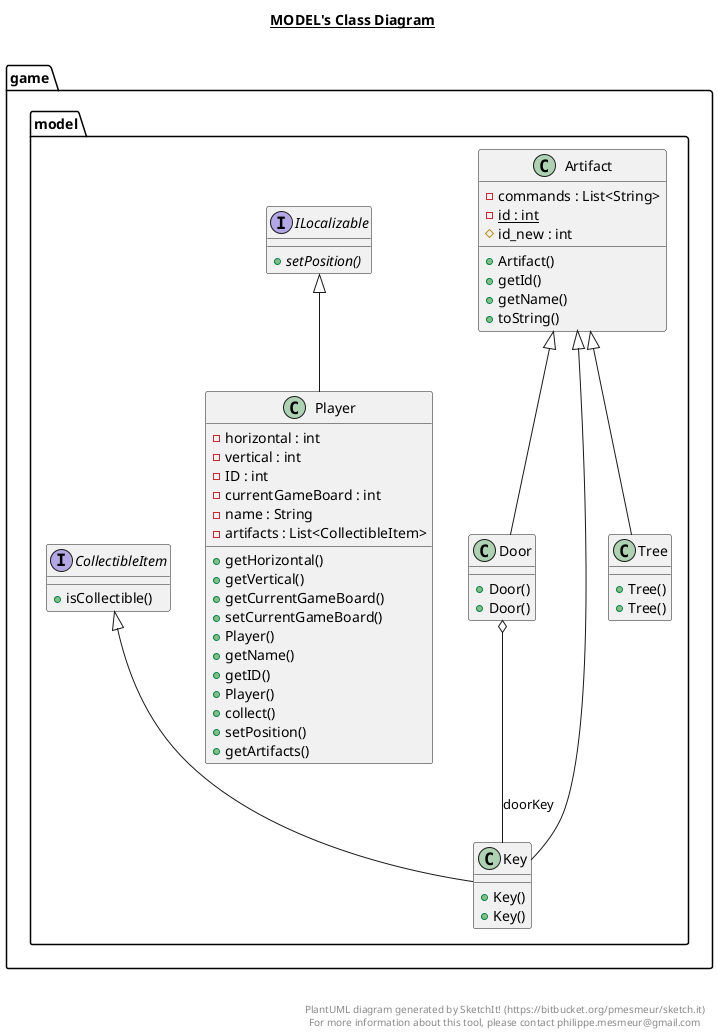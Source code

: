 @startuml

title __MODEL's Class Diagram__\n

  package game {
    package game.model {
      class Artifact {
          - commands : List<String>
          {static} - id : int
          # id_new : int
          + Artifact()
          + getId()
          + getName()
          + toString()
      }
    }
  }
  

  package game {
    package game.model {
      interface CollectibleItem {
          + isCollectible()
      }
    }
  }
  

  package game {
    package game.model {
      class Door {
          + Door()
          + Door()
      }
    }
  }
  

  package game {
    package game.model {
      interface ILocalizable {
          {abstract} + setPosition()
      }
    }
  }
  

  package game {
    package game.model {
      class Key {
          + Key()
          + Key()
      }
    }
  }
  

  package game {
    package game.model {
      class Player {
          - horizontal : int
          - vertical : int
          - ID : int
          - currentGameBoard : int
          - name : String
          - artifacts : List<CollectibleItem>
          + getHorizontal()
          + getVertical()
          + getCurrentGameBoard()
          + setCurrentGameBoard()
          + Player()
          + getName()
          + getID()
          + Player()
          + collect()
          + setPosition()
          + getArtifacts()
      }
    }
  }
  

  package game {
    package game.model {
      class Tree {
          + Tree()
          + Tree()
      }
    }
  }
  

  Door -up-|> Artifact
  Door o-- Key : doorKey
  Key -up-|> CollectibleItem
  Key -up-|> Artifact
  Player -up-|> ILocalizable
  Tree -up-|> Artifact


right footer


PlantUML diagram generated by SketchIt! (https://bitbucket.org/pmesmeur/sketch.it)
For more information about this tool, please contact philippe.mesmeur@gmail.com
endfooter

@enduml
